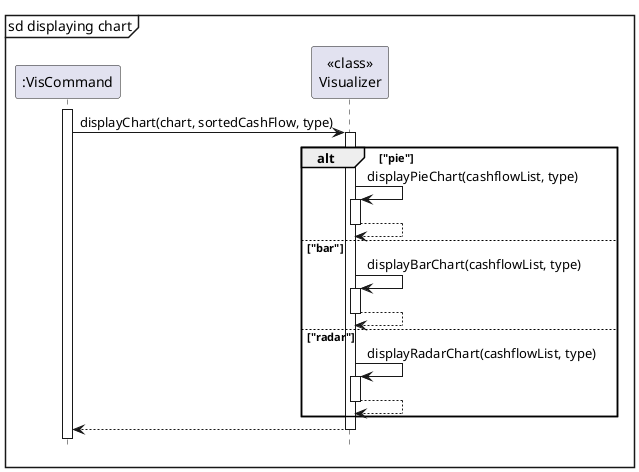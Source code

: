 @startuml

mainframe sd displaying chart

participant ":VisCommand"
participant "<<class>>\nVisualizer"

activate ":VisCommand"
":VisCommand"-> "<<class>>\nVisualizer": displayChart(chart, sortedCashFlow, type)

activate "<<class>>\nVisualizer"
alt "pie"
    "<<class>>\nVisualizer" -> "<<class>>\nVisualizer": displayPieChart(cashflowList, type)
    activate "<<class>>\nVisualizer"
    return
else "bar"
    "<<class>>\nVisualizer" -> "<<class>>\nVisualizer": displayBarChart(cashflowList, type)
    activate "<<class>>\nVisualizer"
    return
else "radar"
    "<<class>>\nVisualizer" -> "<<class>>\nVisualizer": displayRadarChart(cashflowList, type)
    activate "<<class>>\nVisualizer"
    return
end
return


hide footbox

@enduml